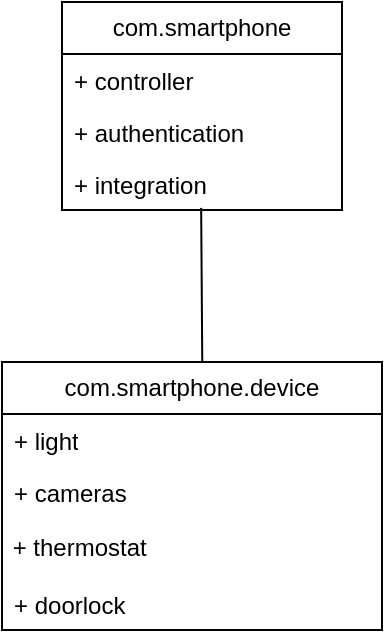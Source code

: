 <mxfile version="26.2.14">
  <diagram name="Page-1" id="fVAaAlbZRMQQvxnwoWcY">
    <mxGraphModel dx="695" dy="375" grid="1" gridSize="10" guides="1" tooltips="1" connect="1" arrows="1" fold="1" page="1" pageScale="1" pageWidth="827" pageHeight="1169" math="0" shadow="0">
      <root>
        <mxCell id="0" />
        <mxCell id="1" parent="0" />
        <mxCell id="HKM42OVLOOAeY-u6yKvM-2" value="com.smartphone" style="swimlane;fontStyle=0;childLayout=stackLayout;horizontal=1;startSize=26;fillColor=none;horizontalStack=0;resizeParent=1;resizeParentMax=0;resizeLast=0;collapsible=1;marginBottom=0;whiteSpace=wrap;html=1;" vertex="1" parent="1">
          <mxGeometry x="330" y="80" width="140" height="104" as="geometry" />
        </mxCell>
        <mxCell id="HKM42OVLOOAeY-u6yKvM-3" value="+ controller" style="text;strokeColor=none;fillColor=none;align=left;verticalAlign=top;spacingLeft=4;spacingRight=4;overflow=hidden;rotatable=0;points=[[0,0.5],[1,0.5]];portConstraint=eastwest;whiteSpace=wrap;html=1;" vertex="1" parent="HKM42OVLOOAeY-u6yKvM-2">
          <mxGeometry y="26" width="140" height="26" as="geometry" />
        </mxCell>
        <mxCell id="HKM42OVLOOAeY-u6yKvM-4" value="+ authentication" style="text;strokeColor=none;fillColor=none;align=left;verticalAlign=top;spacingLeft=4;spacingRight=4;overflow=hidden;rotatable=0;points=[[0,0.5],[1,0.5]];portConstraint=eastwest;whiteSpace=wrap;html=1;" vertex="1" parent="HKM42OVLOOAeY-u6yKvM-2">
          <mxGeometry y="52" width="140" height="26" as="geometry" />
        </mxCell>
        <mxCell id="HKM42OVLOOAeY-u6yKvM-5" value="+ integration" style="text;strokeColor=none;fillColor=none;align=left;verticalAlign=top;spacingLeft=4;spacingRight=4;overflow=hidden;rotatable=0;points=[[0,0.5],[1,0.5]];portConstraint=eastwest;whiteSpace=wrap;html=1;" vertex="1" parent="HKM42OVLOOAeY-u6yKvM-2">
          <mxGeometry y="78" width="140" height="26" as="geometry" />
        </mxCell>
        <mxCell id="HKM42OVLOOAeY-u6yKvM-6" value="com.smartphone.device" style="swimlane;fontStyle=0;childLayout=stackLayout;horizontal=1;startSize=26;fillColor=none;horizontalStack=0;resizeParent=1;resizeParentMax=0;resizeLast=0;collapsible=1;marginBottom=0;whiteSpace=wrap;html=1;" vertex="1" parent="1">
          <mxGeometry x="300" y="260" width="190" height="134" as="geometry" />
        </mxCell>
        <mxCell id="HKM42OVLOOAeY-u6yKvM-7" value="+ light" style="text;strokeColor=none;fillColor=none;align=left;verticalAlign=top;spacingLeft=4;spacingRight=4;overflow=hidden;rotatable=0;points=[[0,0.5],[1,0.5]];portConstraint=eastwest;whiteSpace=wrap;html=1;" vertex="1" parent="HKM42OVLOOAeY-u6yKvM-6">
          <mxGeometry y="26" width="190" height="26" as="geometry" />
        </mxCell>
        <mxCell id="HKM42OVLOOAeY-u6yKvM-8" value="+ cameras" style="text;strokeColor=none;fillColor=none;align=left;verticalAlign=top;spacingLeft=4;spacingRight=4;overflow=hidden;rotatable=0;points=[[0,0.5],[1,0.5]];portConstraint=eastwest;whiteSpace=wrap;html=1;" vertex="1" parent="HKM42OVLOOAeY-u6yKvM-6">
          <mxGeometry y="52" width="190" height="26" as="geometry" />
        </mxCell>
        <mxCell id="HKM42OVLOOAeY-u6yKvM-10" value="&amp;nbsp;+ thermostat" style="text;html=1;align=left;verticalAlign=middle;resizable=0;points=[];autosize=1;strokeColor=none;fillColor=none;" vertex="1" parent="HKM42OVLOOAeY-u6yKvM-6">
          <mxGeometry y="78" width="190" height="30" as="geometry" />
        </mxCell>
        <mxCell id="HKM42OVLOOAeY-u6yKvM-9" value="+ doorlock" style="text;strokeColor=none;fillColor=none;align=left;verticalAlign=top;spacingLeft=4;spacingRight=4;overflow=hidden;rotatable=0;points=[[0,0.5],[1,0.5]];portConstraint=eastwest;whiteSpace=wrap;html=1;" vertex="1" parent="HKM42OVLOOAeY-u6yKvM-6">
          <mxGeometry y="108" width="190" height="26" as="geometry" />
        </mxCell>
        <mxCell id="HKM42OVLOOAeY-u6yKvM-11" value="" style="endArrow=none;html=1;rounded=0;entryX=0.497;entryY=0.959;entryDx=0;entryDy=0;entryPerimeter=0;exitX=0.527;exitY=-0.002;exitDx=0;exitDy=0;exitPerimeter=0;" edge="1" parent="1" source="HKM42OVLOOAeY-u6yKvM-6" target="HKM42OVLOOAeY-u6yKvM-5">
          <mxGeometry width="50" height="50" relative="1" as="geometry">
            <mxPoint x="410" y="350" as="sourcePoint" />
            <mxPoint x="460" y="300" as="targetPoint" />
          </mxGeometry>
        </mxCell>
      </root>
    </mxGraphModel>
  </diagram>
</mxfile>

